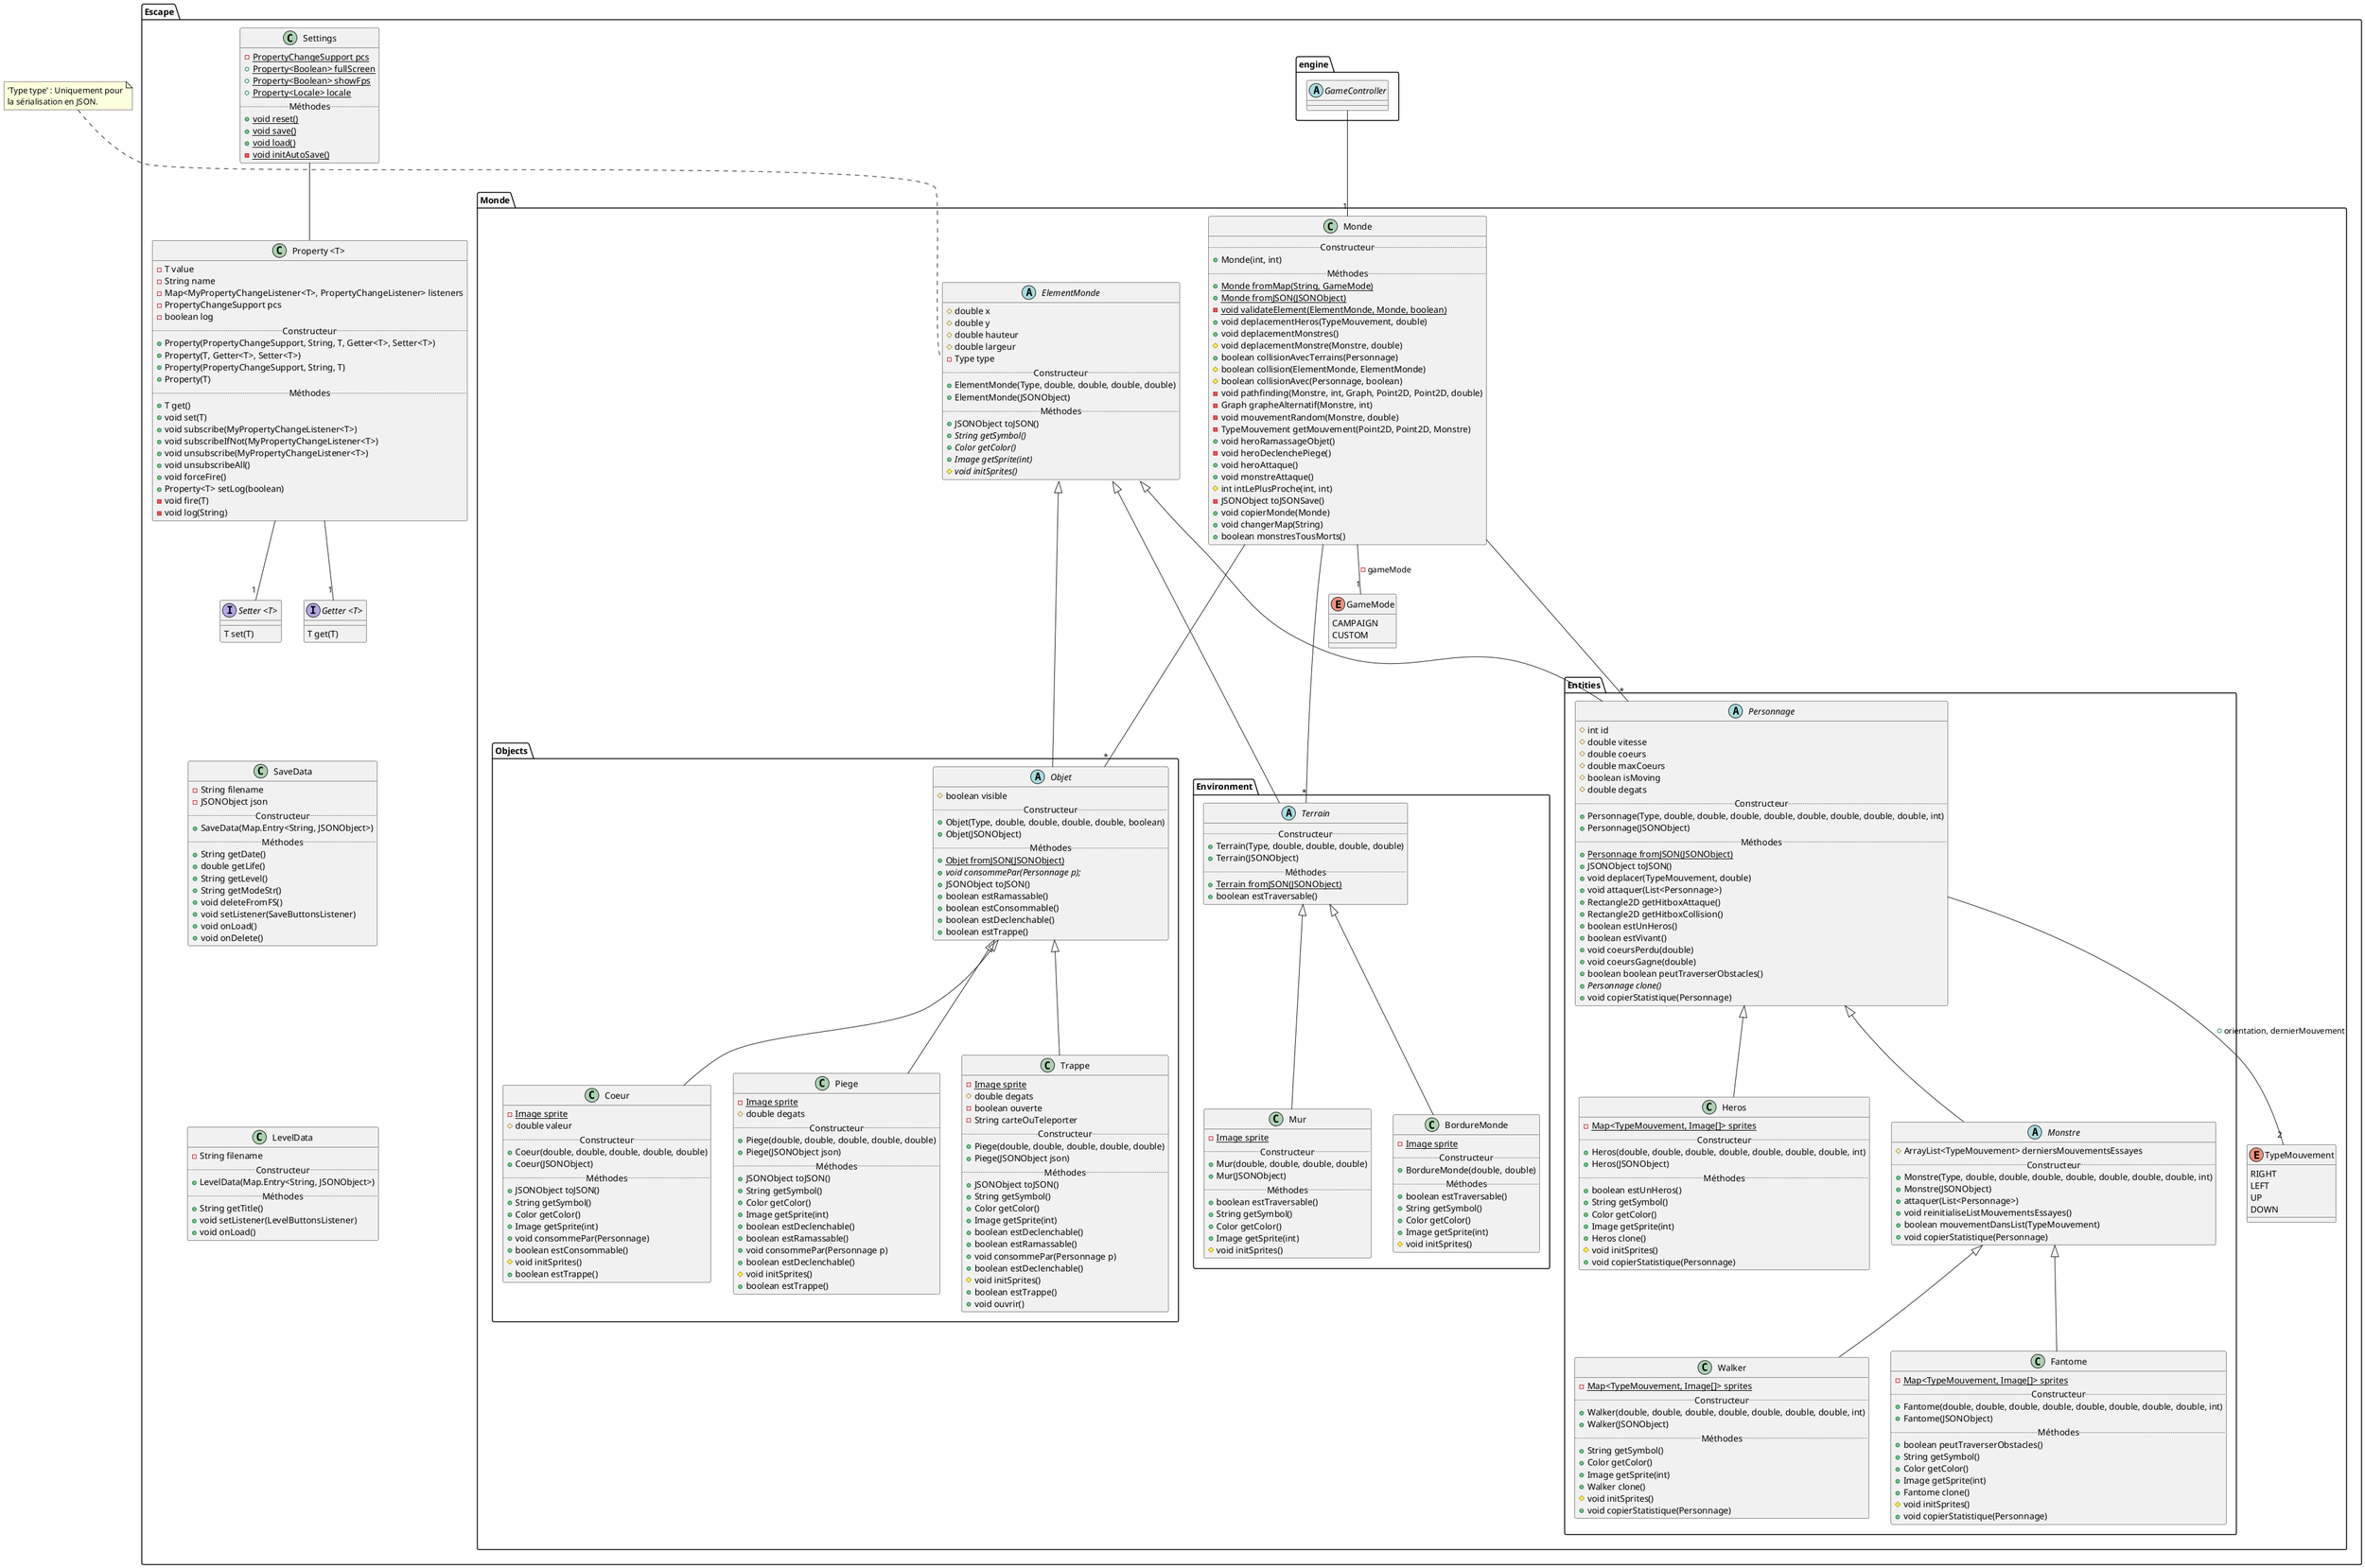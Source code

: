 @startuml
package Escape {
    package Monde {
        enum TypeMouvement{
            RIGHT
            LEFT
            UP
            DOWN
        }

        enum GameMode {
            CAMPAIGN
            CUSTOM
        }

        abstract class ElementMonde {
            # double x
            # double y
            # double hauteur
            # double largeur
            - Type type
            ..Constructeur..
            + ElementMonde(Type, double, double, double, double)
            + ElementMonde(JSONObject)
            ..Méthodes..
            + JSONObject toJSON()
            + {abstract} String getSymbol()
            + {abstract} Color getColor()
            + {abstract} Image getSprite(int)
            # {abstract} void initSprites()
        }

        package Environment {
            abstract class Terrain {
                ..Constructeur..
                + Terrain(Type, double, double, double, double)
                + Terrain(JSONObject)
                ..Méthodes..
                + {static} Terrain fromJSON(JSONObject)
                + boolean estTraversable()
            }

            class Mur extends Terrain {
                - {static} Image sprite
                ..Constructeur..
                + Mur(double, double, double, double)
                + Mur(JSONObject)
                ..Méthodes..
                + boolean estTraversable()
                + String getSymbol()
                + Color getColor()
                + Image getSprite(int)
                # void initSprites()
            }

            class BordureMonde extends Terrain {
                - {static} Image sprite
                ..Constructeur..
                + BordureMonde(double, double)
                ..Méthodes..
                + boolean estTraversable()
                + String getSymbol()
                + Color getColor()
                + Image getSprite(int)
                # void initSprites()
            }
        }

        package Entities {
            abstract class Personnage {
                # int id
                # double vitesse
                # double coeurs
                # double maxCoeurs
                # boolean isMoving
                # double degats
                ..Constructeur..
                + Personnage(Type, double, double, double, double, double, double, double, double, int)
                + Personnage(JSONObject)
                ..Méthodes..
                + {static} Personnage fromJSON(JSONObject)
                + JSONObject toJSON()
                + void deplacer(TypeMouvement, double)
                + void attaquer(List<Personnage>)
                + Rectangle2D getHitboxAttaque()
                + Rectangle2D getHitboxCollision()
                + boolean estUnHeros()
                + boolean estVivant()
                + void coeursPerdu(double)
                + void coeursGagne(double)
                + boolean boolean peutTraverserObstacles()
                + {abstract} Personnage clone()
                + void copierStatistique(Personnage)
            }

            class Heros extends Personnage {
                - {static} Map<TypeMouvement, Image[]> sprites
                ..Constructeur..
                + Heros(double, double, double, double, double, double, double, int)
                + Heros(JSONObject)
                ..Méthodes..
                + boolean estUnHeros()
                + String getSymbol()
                + Color getColor()
                + Image getSprite(int)
                + Heros clone()
                # void initSprites()
                + void copierStatistique(Personnage)
            }

            abstract class Monstre extends Personnage {
                # ArrayList<TypeMouvement> derniersMouvementsEssayes
                ..Constructeur..
                + Monstre(Type, double, double, double, double, double, double, double, int)
                + Monstre(JSONObject)
                + attaquer(List<Personnage>)
                + void reinitialiseListMouvementsEssayes()
                + boolean mouvementDansList(TypeMouvement)
                + void copierStatistique(Personnage)
            }

            class Walker extends Monstre {
                - {static} Map<TypeMouvement, Image[]> sprites
                ..Constructeur..
                + Walker(double, double, double, double, double, double, double, int)
                + Walker(JSONObject)
                ..Méthodes..
                + String getSymbol()
                + Color getColor()
                + Image getSprite(int)
                + Walker clone()
                # void initSprites()
                + void copierStatistique(Personnage)
            }

            class Fantome extends Monstre {
                - {static} Map<TypeMouvement, Image[]> sprites
                ..Constructeur..
                + Fantome(double, double, double, double, double, double, double, double, int)
                + Fantome(JSONObject)
                ..Méthodes..
                + boolean peutTraverserObstacles()
                + String getSymbol()
                + Color getColor()
                + Image getSprite(int)
                + Fantome clone()
                # void initSprites()
                + void copierStatistique(Personnage)
            }
        }
        package Objects {
            abstract class Objet {
                # boolean visible
                ..Constructeur..
                + Objet(Type, double, double, double, double, boolean)
                + Objet(JSONObject)
                ..Méthodes..
                + {static} Objet fromJSON(JSONObject)
                + {abstract} void consommePar(Personnage p);
                + JSONObject toJSON()
                + boolean estRamassable()
                + boolean estConsommable()
                + boolean estDeclenchable()
                + boolean estTrappe()
            }

            class Coeur extends Objet {
                - {static} Image sprite
                # double valeur
                ..Constructeur..
                + Coeur(double, double, double, double, double)
                + Coeur(JSONObject)
                ..Méthodes..
                + JSONObject toJSON()
                + String getSymbol()
                + Color getColor()
                + Image getSprite(int)
                + void consommePar(Personnage)
                + boolean estConsommable()
                # void initSprites()
                + boolean estTrappe()
            }

            class Piege extends Objet{
                - {static} Image sprite
                # double degats
                ..Constructeur..
                + Piege(double, double, double, double, double)
                + Piege(JSONObject json)
                ..Méthodes..
                + JSONObject toJSON()
                + String getSymbol()
                + Color getColor()
                + Image getSprite(int)
                + boolean estDeclenchable()
                + boolean estRamassable()
                + void consommePar(Personnage p)
                + boolean estDeclenchable()
                # void initSprites()
                + boolean estTrappe()
            }

            class Trappe extends Objet{
                - {static} Image sprite
                # double degats
                - boolean ouverte
                - String carteOuTeleporter
                ..Constructeur..
                + Piege(double, double, double, double, double)
                + Piege(JSONObject json)
                ..Méthodes..
                + JSONObject toJSON()
                + String getSymbol()
                + Color getColor()
                + Image getSprite(int)
                + boolean estDeclenchable()
                + boolean estRamassable()
                + void consommePar(Personnage p)
                + boolean estDeclenchable()
                # void initSprites()
                + boolean estTrappe()
                + void ouvrir()
            }
        }

        class Monde {
            ..Constructeur..
            + Monde(int, int)
            ..Méthodes..
            + {static} Monde fromMap(String, GameMode)
            + {static} Monde fromJSON(JSONObject)
            - {static} void validateElement(ElementMonde, Monde, boolean)
            + void deplacementHeros(TypeMouvement, double)
            + void deplacementMonstres()
            # void deplacementMonstre(Monstre, double)
            + boolean collisionAvecTerrains(Personnage)
            # boolean collision(ElementMonde, ElementMonde)
            # boolean collisionAvec(Personnage, boolean)
            - void pathfinding(Monstre, int, Graph, Point2D, Point2D, double)
            - Graph grapheAlternatif(Monstre, int)
            - void mouvementRandom(Monstre, double)
            - TypeMouvement getMouvement(Point2D, Point2D, Monstre)
            + void heroRamassageObjet()
            - void heroDeclenchePiege()
            + void heroAttaque()
            + void monstreAttaque()
            # int intLePlusProche(int, int)
            - JSONObject toJSONSave()
            + void copierMonde(Monde)
            + void changerMap(String)
            + boolean monstresTousMorts()
        }
    }

    package engine {
        abstract class GameController
    }

    class LevelData {
        - String filename
        ..Constructeur..
        + LevelData(Map.Entry<String, JSONObject>)
        ..Méthodes..
        + String getTitle()
        + void setListener(LevelButtonsListener)
        + void onLoad()
    }

    class SaveData {
        - String filename
        - JSONObject json
        ..Constructeur..
        + SaveData(Map.Entry<String, JSONObject>)
        ..Méthodes..
        + String getDate()
        + double getLife()
        + String getLevel()
        + String getModeStr()
        + void deleteFromFS()
        + void setListener(SaveButtonsListener)
        + void onLoad()
        + void onDelete()
    }

    class Settings {
        - {static} PropertyChangeSupport pcs
        + {static} Property<Boolean> fullScreen
        + {static} Property<Boolean> showFps
        + {static} Property<Locale> locale
        ..Méthodes..
        + {static} void reset()
        + {static} void save()
        + {static} void load()
        - {static} void initAutoSave()
    }

    class "Property <T> " as Property {
        - T value
        - String name
        - Map<MyPropertyChangeListener<T>, PropertyChangeListener> listeners
        - PropertyChangeSupport pcs
        - boolean log
        ..Constructeur..
        + Property(PropertyChangeSupport, String, T, Getter<T>, Setter<T>)
        + Property(T, Getter<T>, Setter<T>)
        + Property(PropertyChangeSupport, String, T)
        + Property(T)
        ..Méthodes..
        + T get()
        + void set(T)
        + void subscribe(MyPropertyChangeListener<T>)
        + void subscribeIfNot(MyPropertyChangeListener<T>)
        + void unsubscribe(MyPropertyChangeListener<T>)
        + void unsubscribeAll()
        + void forceFire()
        + Property<T> setLog(boolean)
        - void fire(T)
        - void log(String)
    }

    interface "Getter <T> " as Getter {
        T get(T)
    }

    interface "Setter <T> " as Setter {
        T set(T)
    }
}

note "'Type type' : Uniquement pour\nla sérialisation en JSON." as N_json
N_json .. ElementMonde::Type

Escape.Monde.Monde -- "1" GameMode : - gameMode
Personnage --"2" TypeMouvement : + orientation, dernierMouvement

Personnage -up--|> ElementMonde
Terrain -up--|> ElementMonde
Objet -up--|> ElementMonde
Escape.Monde.Monde --- "*" Personnage
Escape.Monde.Monde --- "*" Terrain
Escape.Monde.Monde --- "*" Objet


' settings
Settings -- Property
Property --"1" Getter
Property --"1" Setter


GameController -- "1" Escape.Monde.Monde


' force layout
SaveData -up[hidden]- Getter
SaveData -up[hidden]- Setter
LevelData -up[hidden]- SaveData


@enduml
